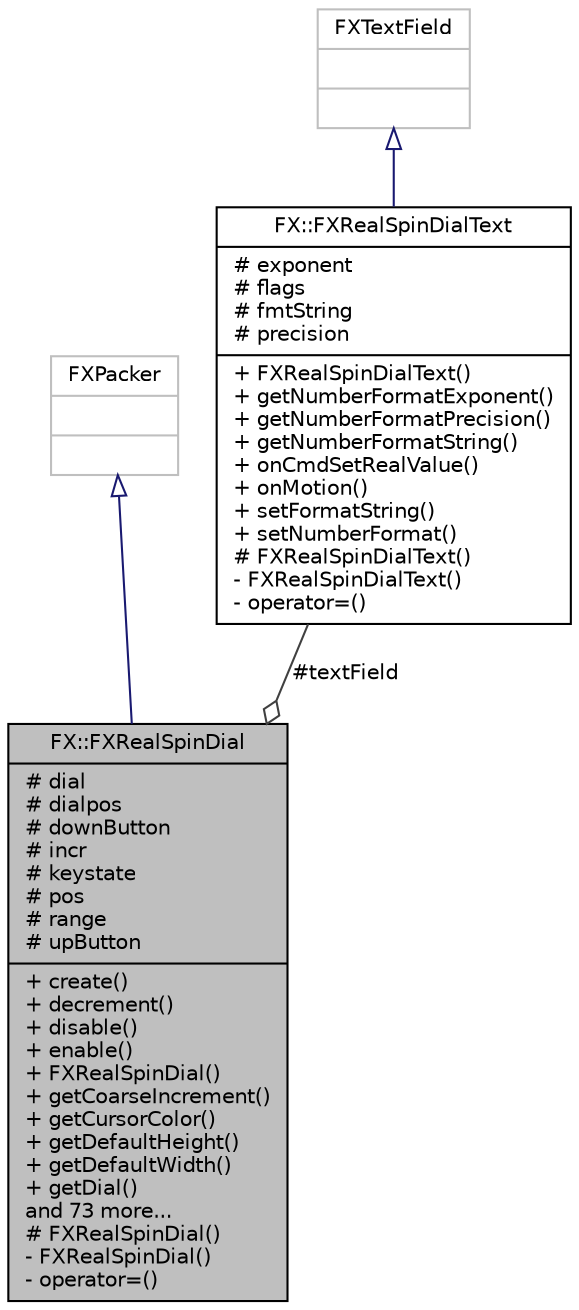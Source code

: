 digraph "FX::FXRealSpinDial"
{
  edge [fontname="Helvetica",fontsize="10",labelfontname="Helvetica",labelfontsize="10"];
  node [fontname="Helvetica",fontsize="10",shape=record];
  Node2 [label="{FX::FXRealSpinDial\n|# dial\l# dialpos\l# downButton\l# incr\l# keystate\l# pos\l# range\l# upButton\l|+ create()\l+ decrement()\l+ disable()\l+ enable()\l+ FXRealSpinDial()\l+ getCoarseIncrement()\l+ getCursorColor()\l+ getDefaultHeight()\l+ getDefaultWidth()\l+ getDial()\land 73 more...\l# FXRealSpinDial()\l- FXRealSpinDial()\l- operator=()\l}",height=0.2,width=0.4,color="black", fillcolor="grey75", style="filled", fontcolor="black"];
  Node3 -> Node2 [dir="back",color="midnightblue",fontsize="10",style="solid",arrowtail="onormal",fontname="Helvetica"];
  Node3 [label="{FXPacker\n||}",height=0.2,width=0.4,color="grey75", fillcolor="white", style="filled"];
  Node4 -> Node2 [color="grey25",fontsize="10",style="solid",label=" #textField" ,arrowhead="odiamond",fontname="Helvetica"];
  Node4 [label="{FX::FXRealSpinDialText\n|# exponent\l# flags\l# fmtString\l# precision\l|+ FXRealSpinDialText()\l+ getNumberFormatExponent()\l+ getNumberFormatPrecision()\l+ getNumberFormatString()\l+ onCmdSetRealValue()\l+ onMotion()\l+ setFormatString()\l+ setNumberFormat()\l# FXRealSpinDialText()\l- FXRealSpinDialText()\l- operator=()\l}",height=0.2,width=0.4,color="black", fillcolor="white", style="filled",URL="$db/d1b/class_f_x_1_1_f_x_real_spin_dial_text.html"];
  Node5 -> Node4 [dir="back",color="midnightblue",fontsize="10",style="solid",arrowtail="onormal",fontname="Helvetica"];
  Node5 [label="{FXTextField\n||}",height=0.2,width=0.4,color="grey75", fillcolor="white", style="filled"];
}
